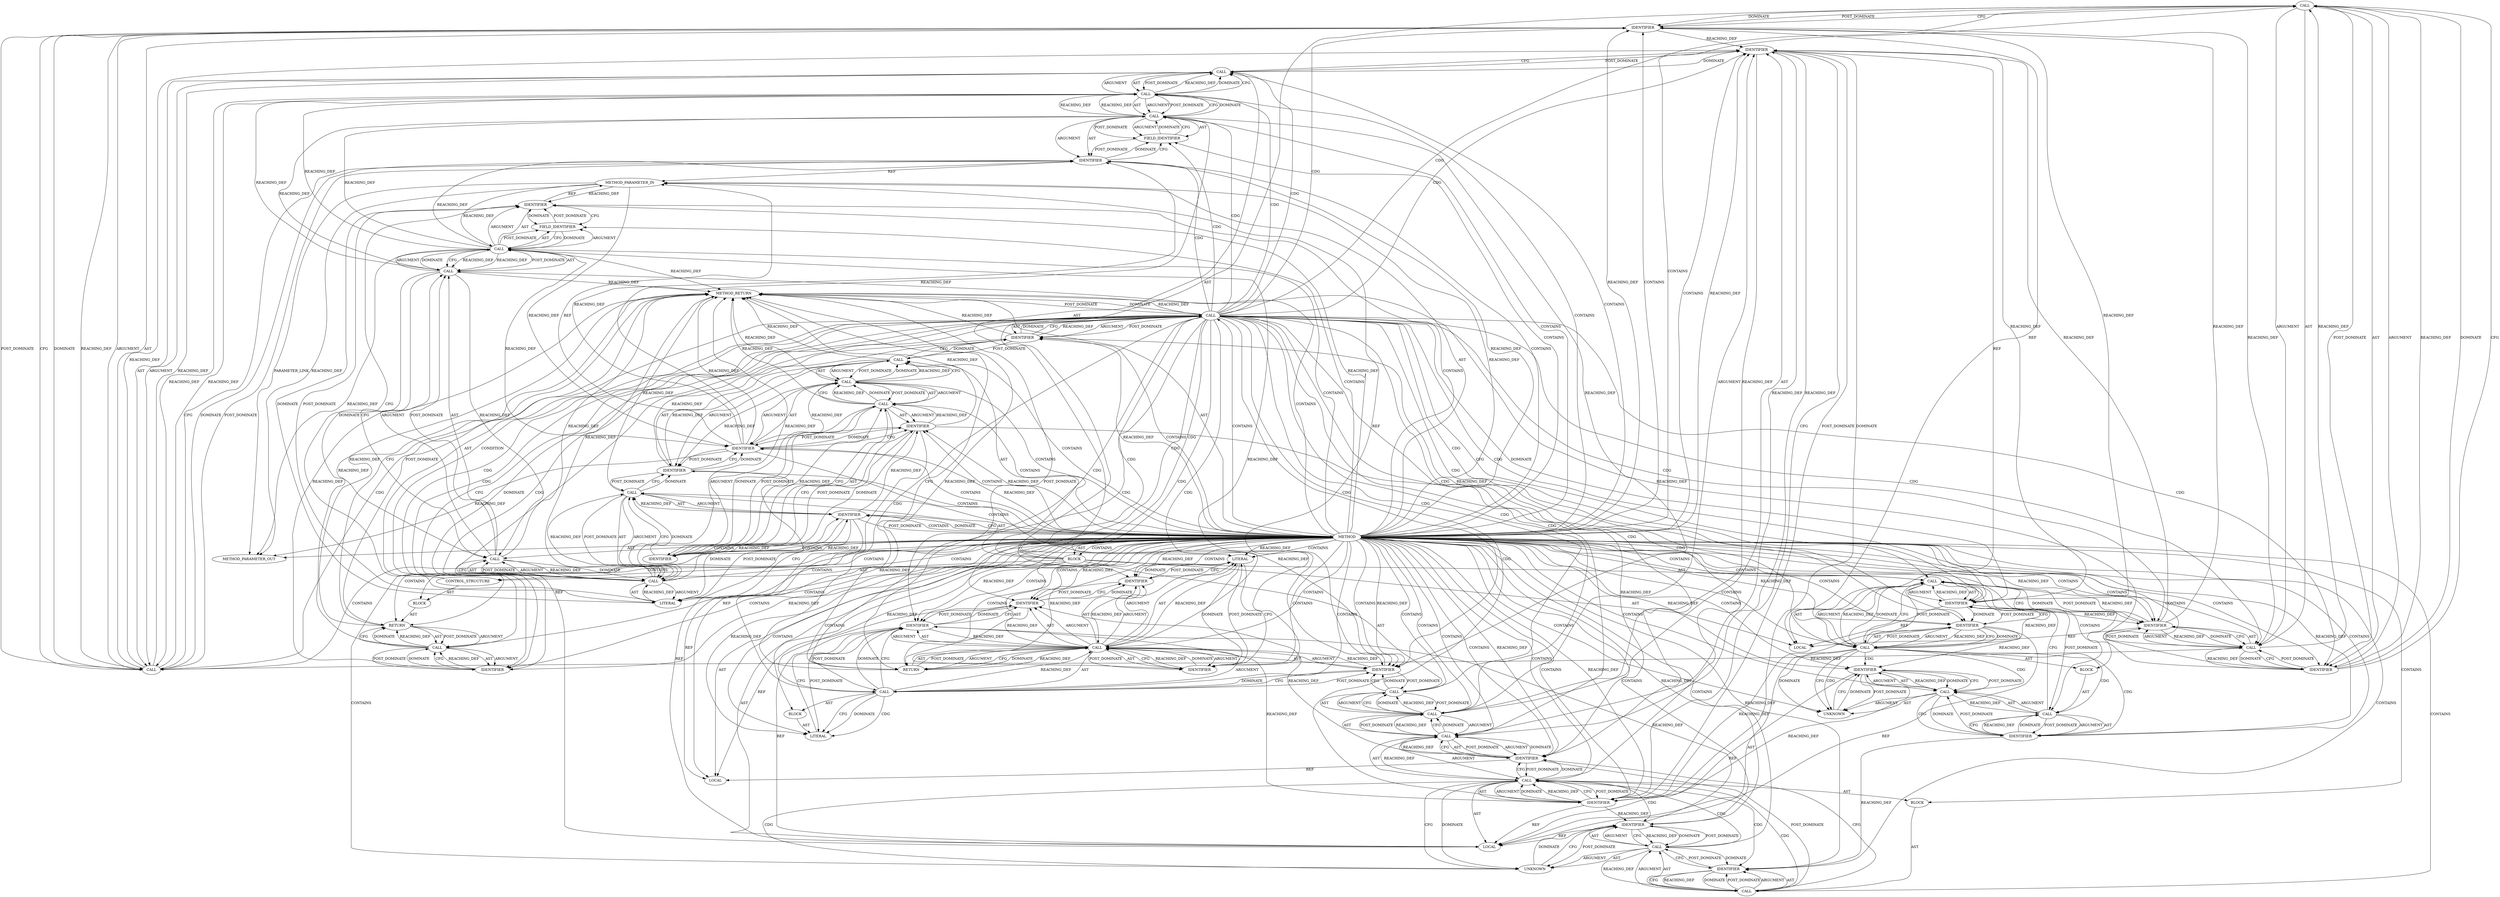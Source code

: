 digraph {
  4046 [label=CALL ORDER=8 ARGUMENT_INDEX=-1 CODE="ceph_encode_8(&p, CEPH_ENTITY_TYPE_CLIENT)" COLUMN_NUMBER=2 METHOD_FULL_NAME="ceph_encode_8" LINE_NUMBER=1267 TYPE_FULL_NAME="<empty>" DISPATCH_TYPE="STATIC_DISPATCH" SIGNATURE="" NAME="ceph_encode_8"]
  4030 [label=CALL ORDER=1 ARGUMENT_INDEX=-1 CODE="!buf" COLUMN_NUMBER=6 METHOD_FULL_NAME="<operator>.logicalNot" LINE_NUMBER=1263 TYPE_FULL_NAME="<empty>" DISPATCH_TYPE="STATIC_DISPATCH" SIGNATURE="" NAME="<operator>.logicalNot"]
  4057 [label=CALL ORDER=10 ARGUMENT_INDEX=-1 CODE="WARN_ON(p != CTRL_BODY(buf) + ctrl_len)" COLUMN_NUMBER=2 METHOD_FULL_NAME="WARN_ON" LINE_NUMBER=1269 TYPE_FULL_NAME="<empty>" DISPATCH_TYPE="STATIC_DISPATCH" SIGNATURE="" NAME="WARN_ON"]
  4053 [label=CALL ORDER=2 ARGUMENT_INDEX=2 CODE="&con->peer_addr" COLUMN_NUMBER=30 METHOD_FULL_NAME="<operator>.addressOf" LINE_NUMBER=1268 TYPE_FULL_NAME="<empty>" DISPATCH_TYPE="STATIC_DISPATCH" SIGNATURE="" NAME="<operator>.addressOf"]
  4036 [label=CALL ORDER=7 ARGUMENT_INDEX=-1 CODE="p = CTRL_BODY(buf)" COLUMN_NUMBER=2 METHOD_FULL_NAME="<operator>.assignment" LINE_NUMBER=1266 TYPE_FULL_NAME="<empty>" DISPATCH_TYPE="STATIC_DISPATCH" SIGNATURE="" NAME="<operator>.assignment"]
  4055 [label=IDENTIFIER ORDER=1 ARGUMENT_INDEX=1 CODE="con" COLUMN_NUMBER=31 LINE_NUMBER=1268 TYPE_FULL_NAME="ceph_connection*" NAME="con"]
  4026 [label=CALL ORDER=2 ARGUMENT_INDEX=2 CODE="head_onwire_len(ctrl_len, false)" COLUMN_NUMBER=28 METHOD_FULL_NAME="head_onwire_len" LINE_NUMBER=1262 TYPE_FULL_NAME="<empty>" DISPATCH_TYPE="STATIC_DISPATCH" SIGNATURE="" NAME="head_onwire_len"]
  4050 [label=CALL ORDER=9 ARGUMENT_INDEX=-1 CODE="ceph_encode_entity_addr(&p, &con->peer_addr)" COLUMN_NUMBER=2 METHOD_FULL_NAME="ceph_encode_entity_addr" LINE_NUMBER=1268 TYPE_FULL_NAME="<empty>" DISPATCH_TYPE="STATIC_DISPATCH" SIGNATURE="" NAME="ceph_encode_entity_addr"]
  4022 [label=CALL ORDER=5 ARGUMENT_INDEX=-1 CODE="buf = alloc_conn_buf(con, head_onwire_len(ctrl_len, false))" COLUMN_NUMBER=2 METHOD_FULL_NAME="<operator>.assignment" LINE_NUMBER=1262 TYPE_FULL_NAME="<empty>" DISPATCH_TYPE="STATIC_DISPATCH" SIGNATURE="" NAME="<operator>.assignment"]
  4017 [label=CALL ORDER=2 ARGUMENT_INDEX=2 CODE="ceph_entity_addr_encoding_len(&con->peer_addr)" COLUMN_NUMBER=17 METHOD_FULL_NAME="ceph_entity_addr_encoding_len" LINE_NUMBER=1261 TYPE_FULL_NAME="<empty>" DISPATCH_TYPE="STATIC_DISPATCH" SIGNATURE="" NAME="ceph_entity_addr_encoding_len"]
  4044 [label=IDENTIFIER ORDER=2 ARGUMENT_INDEX=2 CODE="buf" COLUMN_NUMBER=6 LINE_NUMBER=1266 TYPE_FULL_NAME="void*" NAME="buf"]
  4037 [label=IDENTIFIER ORDER=1 ARGUMENT_INDEX=1 CODE="p" COLUMN_NUMBER=2 LINE_NUMBER=1266 TYPE_FULL_NAME="void*" NAME="p"]
  4074 [label=BLOCK ORDER=1 ARGUMENT_INDEX=1 CODE="<empty>" TYPE_FULL_NAME="void"]
  4014 [label=IDENTIFIER ORDER=1 ARGUMENT_INDEX=1 CODE="ctrl_len" COLUMN_NUMBER=2 LINE_NUMBER=1261 TYPE_FULL_NAME="int" NAME="ctrl_len"]
  4042 [label=CALL ORDER=1 ARGUMENT_INDEX=1 CODE="(void *)(buf)" COLUMN_NUMBER=6 METHOD_FULL_NAME="<operator>.cast" LINE_NUMBER=1266 TYPE_FULL_NAME="<empty>" DISPATCH_TYPE="STATIC_DISPATCH" SIGNATURE="" NAME="<operator>.cast"]
  4021 [label=FIELD_IDENTIFIER ORDER=2 ARGUMENT_INDEX=2 CODE="peer_addr" COLUMN_NUMBER=48 LINE_NUMBER=1261 CANONICAL_NAME="peer_addr"]
  4059 [label=IDENTIFIER ORDER=1 ARGUMENT_INDEX=1 CODE="p" COLUMN_NUMBER=10 LINE_NUMBER=1269 TYPE_FULL_NAME="void*" NAME="p"]
  4033 [label=RETURN ORDER=1 ARGUMENT_INDEX=1 CODE="return -ENOMEM;" COLUMN_NUMBER=3 LINE_NUMBER=1264]
  4061 [label=CALL ORDER=1 ARGUMENT_INDEX=1 CODE="CTRL_BODY(buf)" COLUMN_NUMBER=15 METHOD_FULL_NAME="file_code_old-a282a2f-decode_preamble-523.c:71:71:CTRL_BODY:1" LINE_NUMBER=1269 TYPE_FULL_NAME="ANY" DISPATCH_TYPE="INLINED" SIGNATURE="" NAME="CTRL_BODY"]
  4024 [label=CALL ORDER=2 ARGUMENT_INDEX=2 CODE="alloc_conn_buf(con, head_onwire_len(ctrl_len, false))" COLUMN_NUMBER=8 METHOD_FULL_NAME="alloc_conn_buf" LINE_NUMBER=1262 TYPE_FULL_NAME="<empty>" DISPATCH_TYPE="STATIC_DISPATCH" SIGNATURE="" NAME="alloc_conn_buf"]
  4048 [label=IDENTIFIER ORDER=1 ARGUMENT_INDEX=1 CODE="p" COLUMN_NUMBER=17 LINE_NUMBER=1267 TYPE_FULL_NAME="void*" NAME="p"]
  4020 [label=IDENTIFIER ORDER=1 ARGUMENT_INDEX=1 CODE="con" COLUMN_NUMBER=48 LINE_NUMBER=1261 TYPE_FULL_NAME="ceph_connection*" NAME="con"]
  4058 [label=CALL ORDER=1 ARGUMENT_INDEX=1 CODE="p != CTRL_BODY(buf) + ctrl_len" COLUMN_NUMBER=10 METHOD_FULL_NAME="<operator>.notEquals" LINE_NUMBER=1269 TYPE_FULL_NAME="<empty>" DISPATCH_TYPE="STATIC_DISPATCH" SIGNATURE="" NAME="<operator>.notEquals"]
  4069 [label=IDENTIFIER ORDER=2 ARGUMENT_INDEX=2 CODE="ctrl_len" COLUMN_NUMBER=32 LINE_NUMBER=1269 TYPE_FULL_NAME="int" NAME="ctrl_len"]
  4034 [label=CALL ORDER=1 ARGUMENT_INDEX=-1 CODE="-ENOMEM" COLUMN_NUMBER=10 METHOD_FULL_NAME="<operator>.minus" LINE_NUMBER=1264 TYPE_FULL_NAME="<empty>" DISPATCH_TYPE="STATIC_DISPATCH" SIGNATURE="" NAME="<operator>.minus"]
  4035 [label=IDENTIFIER ORDER=1 ARGUMENT_INDEX=1 CODE="ENOMEM" COLUMN_NUMBER=11 LINE_NUMBER=1264 TYPE_FULL_NAME="ANY" NAME="ENOMEM"]
  4081 [label=METHOD_RETURN ORDER=3 CODE="RET" COLUMN_NUMBER=1 LINE_NUMBER=1256 TYPE_FULL_NAME="int" EVALUATION_STRATEGY="BY_VALUE"]
  4078 [label=IDENTIFIER ORDER=5 ARGUMENT_INDEX=5 CODE="NULL" COLUMN_NUMBER=6 LINE_NUMBER=1272 TYPE_FULL_NAME="ANY" NAME="NULL"]
  4052 [label=IDENTIFIER ORDER=1 ARGUMENT_INDEX=1 CODE="p" COLUMN_NUMBER=27 LINE_NUMBER=1268 TYPE_FULL_NAME="void*" NAME="p"]
  4013 [label=CALL ORDER=4 ARGUMENT_INDEX=-1 CODE="ctrl_len = 1 + ceph_entity_addr_encoding_len(&con->peer_addr)" COLUMN_NUMBER=2 METHOD_FULL_NAME="<operator>.assignment" LINE_NUMBER=1261 TYPE_FULL_NAME="<empty>" DISPATCH_TYPE="STATIC_DISPATCH" SIGNATURE="" NAME="<operator>.assignment"]
  4041 [label=CALL ORDER=1 ARGUMENT_INDEX=1 CODE="(void *)(buf) + CEPH_PREAMBLE_LEN" COLUMN_NUMBER=6 METHOD_FULL_NAME="<operator>.addition" LINE_NUMBER=1266 TYPE_FULL_NAME="<empty>" DISPATCH_TYPE="STATIC_DISPATCH" SIGNATURE="" NAME="<operator>.addition"]
  4016 [label=LITERAL ORDER=1 ARGUMENT_INDEX=1 CODE="1" COLUMN_NUMBER=13 LINE_NUMBER=1261 TYPE_FULL_NAME="int"]
  4045 [label=IDENTIFIER ORDER=2 ARGUMENT_INDEX=2 CODE="CEPH_PREAMBLE_LEN" COLUMN_NUMBER=6 LINE_NUMBER=1266 TYPE_FULL_NAME="ANY" NAME="CEPH_PREAMBLE_LEN"]
  4062 [label=IDENTIFIER ORDER=1 ARGUMENT_INDEX=1 CODE="buf" COLUMN_NUMBER=15 LINE_NUMBER=1269 TYPE_FULL_NAME="void*" NAME="buf"]
  4012 [label=LOCAL ORDER=3 CODE="int ctrl_len" COLUMN_NUMBER=6 LINE_NUMBER=1259 TYPE_FULL_NAME="int" NAME="ctrl_len"]
  4039 [label=IDENTIFIER ORDER=1 ARGUMENT_INDEX=1 CODE="buf" COLUMN_NUMBER=6 LINE_NUMBER=1266 TYPE_FULL_NAME="void*" NAME="buf"]
  4028 [label=IDENTIFIER ORDER=2 ARGUMENT_INDEX=2 CODE="false" COLUMN_NUMBER=54 LINE_NUMBER=1262 TYPE_FULL_NAME="ANY" NAME="false"]
  4051 [label=CALL ORDER=1 ARGUMENT_INDEX=1 CODE="&p" COLUMN_NUMBER=26 METHOD_FULL_NAME="<operator>.addressOf" LINE_NUMBER=1268 TYPE_FULL_NAME="<empty>" DISPATCH_TYPE="STATIC_DISPATCH" SIGNATURE="" NAME="<operator>.addressOf"]
  4065 [label=CALL ORDER=1 ARGUMENT_INDEX=1 CODE="(void *)(buf)" COLUMN_NUMBER=15 METHOD_FULL_NAME="<operator>.cast" LINE_NUMBER=1269 TYPE_FULL_NAME="<empty>" DISPATCH_TYPE="STATIC_DISPATCH" SIGNATURE="" NAME="<operator>.cast"]
  4077 [label=IDENTIFIER ORDER=4 ARGUMENT_INDEX=4 CODE="ctrl_len" COLUMN_NUMBER=54 LINE_NUMBER=1271 TYPE_FULL_NAME="int" NAME="ctrl_len"]
  4043 [label=UNKNOWN ORDER=1 PARSER_TYPE_NAME="CASTTypeId" ARGUMENT_INDEX=1 CODE="void *" COLUMN_NUMBER=6 LINE_NUMBER=1266 TYPE_FULL_NAME="<empty>" CONTAINED_REF="<empty>"]
  4011 [label=LOCAL ORDER=2 CODE="void* p" COLUMN_NUMBER=13 LINE_NUMBER=1258 TYPE_FULL_NAME="void*" NAME="p"]
  4031 [label=IDENTIFIER ORDER=1 ARGUMENT_INDEX=1 CODE="buf" COLUMN_NUMBER=7 LINE_NUMBER=1263 TYPE_FULL_NAME="void*" NAME="buf"]
  4070 [label=RETURN ORDER=11 ARGUMENT_INDEX=-1 CODE="return __prepare_control(con, FRAME_TAG_HELLO, buf, ctrl_len,
				 NULL, 0, true);" COLUMN_NUMBER=2 LINE_NUMBER=1271]
  4067 [label=IDENTIFIER ORDER=2 ARGUMENT_INDEX=2 CODE="buf" COLUMN_NUMBER=15 LINE_NUMBER=1269 TYPE_FULL_NAME="void*" NAME="buf"]
  4071 [label=CALL ORDER=1 ARGUMENT_INDEX=-1 CODE="__prepare_control(con, FRAME_TAG_HELLO, buf, ctrl_len,
				 NULL, 0, true)" COLUMN_NUMBER=9 METHOD_FULL_NAME="__prepare_control" LINE_NUMBER=1271 TYPE_FULL_NAME="<empty>" DISPATCH_TYPE="STATIC_DISPATCH" SIGNATURE="" NAME="__prepare_control"]
  13131 [label=METHOD_PARAMETER_OUT ORDER=1 CODE="struct ceph_connection *con" IS_VARIADIC=false COLUMN_NUMBER=26 LINE_NUMBER=1256 TYPE_FULL_NAME="ceph_connection*" EVALUATION_STRATEGY="BY_VALUE" INDEX=1 NAME="con"]
  4027 [label=IDENTIFIER ORDER=1 ARGUMENT_INDEX=1 CODE="ctrl_len" COLUMN_NUMBER=44 LINE_NUMBER=1262 TYPE_FULL_NAME="int" NAME="ctrl_len"]
  4015 [label=CALL ORDER=2 ARGUMENT_INDEX=2 CODE="1 + ceph_entity_addr_encoding_len(&con->peer_addr)" COLUMN_NUMBER=13 METHOD_FULL_NAME="<operator>.addition" LINE_NUMBER=1261 TYPE_FULL_NAME="<empty>" DISPATCH_TYPE="STATIC_DISPATCH" SIGNATURE="" NAME="<operator>.addition"]
  4063 [label=BLOCK ORDER=3 ARGUMENT_INDEX=1 CODE="<empty>" TYPE_FULL_NAME="void"]
  4054 [label=CALL ORDER=1 ARGUMENT_INDEX=1 CODE="con->peer_addr" COLUMN_NUMBER=31 METHOD_FULL_NAME="<operator>.indirectFieldAccess" LINE_NUMBER=1268 TYPE_FULL_NAME="<empty>" DISPATCH_TYPE="STATIC_DISPATCH" SIGNATURE="" NAME="<operator>.indirectFieldAccess"]
  4009 [label=BLOCK ORDER=2 ARGUMENT_INDEX=-1 CODE="{
	void *buf, *p;
	int ctrl_len;

	ctrl_len = 1 + ceph_entity_addr_encoding_len(&con->peer_addr);
	buf = alloc_conn_buf(con, head_onwire_len(ctrl_len, false));
	if (!buf)
		return -ENOMEM;

	p = CTRL_BODY(buf);
	ceph_encode_8(&p, CEPH_ENTITY_TYPE_CLIENT);
	ceph_encode_entity_addr(&p, &con->peer_addr);
	WARN_ON(p != CTRL_BODY(buf) + ctrl_len);

	return __prepare_control(con, FRAME_TAG_HELLO, buf, ctrl_len,
				 NULL, 0, true);
}" COLUMN_NUMBER=1 LINE_NUMBER=1257 TYPE_FULL_NAME="void"]
  4008 [label=METHOD_PARAMETER_IN ORDER=1 CODE="struct ceph_connection *con" IS_VARIADIC=false COLUMN_NUMBER=26 LINE_NUMBER=1256 TYPE_FULL_NAME="ceph_connection*" EVALUATION_STRATEGY="BY_VALUE" INDEX=1 NAME="con"]
  4073 [label=CALL ORDER=2 ARGUMENT_INDEX=2 CODE="FRAME_TAG_HELLO" COLUMN_NUMBER=32 METHOD_FULL_NAME="file_code_old-a282a2f-decode_preamble-523.c:30:30:FRAME_TAG_HELLO:0" LINE_NUMBER=1271 TYPE_FULL_NAME="int" DISPATCH_TYPE="INLINED" SIGNATURE="" NAME="FRAME_TAG_HELLO"]
  4049 [label=IDENTIFIER ORDER=2 ARGUMENT_INDEX=2 CODE="CEPH_ENTITY_TYPE_CLIENT" COLUMN_NUMBER=20 LINE_NUMBER=1267 TYPE_FULL_NAME="ANY" NAME="CEPH_ENTITY_TYPE_CLIENT"]
  4025 [label=IDENTIFIER ORDER=1 ARGUMENT_INDEX=1 CODE="con" COLUMN_NUMBER=23 LINE_NUMBER=1262 TYPE_FULL_NAME="ceph_connection*" NAME="con"]
  4032 [label=BLOCK ORDER=2 ARGUMENT_INDEX=-1 CODE="<empty>" COLUMN_NUMBER=3 LINE_NUMBER=1264 TYPE_FULL_NAME="void"]
  4075 [label=LITERAL ORDER=1 ARGUMENT_INDEX=1 CODE="1" COLUMN_NUMBER=32 LINE_NUMBER=1271 TYPE_FULL_NAME="int"]
  4060 [label=CALL ORDER=2 ARGUMENT_INDEX=2 CODE="CTRL_BODY(buf) + ctrl_len" COLUMN_NUMBER=15 METHOD_FULL_NAME="<operator>.addition" LINE_NUMBER=1269 TYPE_FULL_NAME="<empty>" DISPATCH_TYPE="STATIC_DISPATCH" SIGNATURE="" NAME="<operator>.addition"]
  4072 [label=IDENTIFIER ORDER=1 ARGUMENT_INDEX=1 CODE="con" COLUMN_NUMBER=27 LINE_NUMBER=1271 TYPE_FULL_NAME="ceph_connection*" NAME="con"]
  4064 [label=CALL ORDER=1 ARGUMENT_INDEX=1 CODE="(void *)(buf) + CEPH_PREAMBLE_LEN" COLUMN_NUMBER=15 METHOD_FULL_NAME="<operator>.addition" LINE_NUMBER=1269 TYPE_FULL_NAME="<empty>" DISPATCH_TYPE="STATIC_DISPATCH" SIGNATURE="" NAME="<operator>.addition"]
  4038 [label=CALL ORDER=2 ARGUMENT_INDEX=2 CODE="CTRL_BODY(buf)" COLUMN_NUMBER=6 METHOD_FULL_NAME="file_code_old-a282a2f-decode_preamble-523.c:71:71:CTRL_BODY:1" LINE_NUMBER=1266 TYPE_FULL_NAME="ANY" DISPATCH_TYPE="INLINED" SIGNATURE="" NAME="CTRL_BODY"]
  4040 [label=BLOCK ORDER=3 ARGUMENT_INDEX=1 CODE="<empty>" TYPE_FULL_NAME="void"]
  4076 [label=IDENTIFIER ORDER=3 ARGUMENT_INDEX=3 CODE="buf" COLUMN_NUMBER=49 LINE_NUMBER=1271 TYPE_FULL_NAME="void*" NAME="buf"]
  4066 [label=UNKNOWN ORDER=1 PARSER_TYPE_NAME="CASTTypeId" ARGUMENT_INDEX=1 CODE="void *" COLUMN_NUMBER=15 LINE_NUMBER=1269 TYPE_FULL_NAME="<empty>" CONTAINED_REF="<empty>"]
  4047 [label=CALL ORDER=1 ARGUMENT_INDEX=1 CODE="&p" COLUMN_NUMBER=16 METHOD_FULL_NAME="<operator>.addressOf" LINE_NUMBER=1267 TYPE_FULL_NAME="<empty>" DISPATCH_TYPE="STATIC_DISPATCH" SIGNATURE="" NAME="<operator>.addressOf"]
  4080 [label=IDENTIFIER ORDER=7 ARGUMENT_INDEX=7 CODE="true" COLUMN_NUMBER=15 LINE_NUMBER=1272 TYPE_FULL_NAME="ANY" NAME="true"]
  4023 [label=IDENTIFIER ORDER=1 ARGUMENT_INDEX=1 CODE="buf" COLUMN_NUMBER=2 LINE_NUMBER=1262 TYPE_FULL_NAME="void*" NAME="buf"]
  4079 [label=LITERAL ORDER=6 ARGUMENT_INDEX=6 CODE="0" COLUMN_NUMBER=12 LINE_NUMBER=1272 TYPE_FULL_NAME="int"]
  4056 [label=FIELD_IDENTIFIER ORDER=2 ARGUMENT_INDEX=2 CODE="peer_addr" COLUMN_NUMBER=31 LINE_NUMBER=1268 CANONICAL_NAME="peer_addr"]
  4019 [label=CALL ORDER=1 ARGUMENT_INDEX=1 CODE="con->peer_addr" COLUMN_NUMBER=48 METHOD_FULL_NAME="<operator>.indirectFieldAccess" LINE_NUMBER=1261 TYPE_FULL_NAME="<empty>" DISPATCH_TYPE="STATIC_DISPATCH" SIGNATURE="" NAME="<operator>.indirectFieldAccess"]
  4018 [label=CALL ORDER=1 ARGUMENT_INDEX=1 CODE="&con->peer_addr" COLUMN_NUMBER=47 METHOD_FULL_NAME="<operator>.addressOf" LINE_NUMBER=1261 TYPE_FULL_NAME="<empty>" DISPATCH_TYPE="STATIC_DISPATCH" SIGNATURE="" NAME="<operator>.addressOf"]
  4068 [label=IDENTIFIER ORDER=2 ARGUMENT_INDEX=2 CODE="CEPH_PREAMBLE_LEN" COLUMN_NUMBER=15 LINE_NUMBER=1269 TYPE_FULL_NAME="ANY" NAME="CEPH_PREAMBLE_LEN"]
  4010 [label=LOCAL ORDER=2 CODE="void* buf" COLUMN_NUMBER=7 LINE_NUMBER=1258 TYPE_FULL_NAME="void*" NAME="buf"]
  4029 [label=CONTROL_STRUCTURE CONTROL_STRUCTURE_TYPE="IF" ORDER=6 PARSER_TYPE_NAME="CASTIfStatement" ARGUMENT_INDEX=-1 CODE="if (!buf)" COLUMN_NUMBER=2 LINE_NUMBER=1263]
  4007 [label=METHOD COLUMN_NUMBER=1 LINE_NUMBER=1256 COLUMN_NUMBER_END=5 IS_EXTERNAL=false SIGNATURE="int prepare_hello (ceph_connection*)" NAME="prepare_hello" AST_PARENT_TYPE="TYPE_DECL" AST_PARENT_FULL_NAME="file_code_old-a282a2f-decode_preamble-523.c:<global>" ORDER=63 CODE="static int prepare_hello(struct ceph_connection *con)
{
	void *buf, *p;
	int ctrl_len;

	ctrl_len = 1 + ceph_entity_addr_encoding_len(&con->peer_addr);
	buf = alloc_conn_buf(con, head_onwire_len(ctrl_len, false));
	if (!buf)
		return -ENOMEM;

	p = CTRL_BODY(buf);
	ceph_encode_8(&p, CEPH_ENTITY_TYPE_CLIENT);
	ceph_encode_entity_addr(&p, &con->peer_addr);
	WARN_ON(p != CTRL_BODY(buf) + ctrl_len);

	return __prepare_control(con, FRAME_TAG_HELLO, buf, ctrl_len,
				 NULL, 0, true);
}" FULL_NAME="prepare_hello" LINE_NUMBER_END=1266 FILENAME="file_code_old-a282a2f-decode_preamble-523.c"]
  4038 -> 4043 [label=CDG ]
  4036 -> 4037 [label=AST ]
  4039 -> 4038 [label=REACHING_DEF VARIABLE="buf"]
  4071 -> 4076 [label=ARGUMENT ]
  4072 -> 4057 [label=POST_DOMINATE ]
  4007 -> 4031 [label=REACHING_DEF VARIABLE=""]
  4036 -> 4041 [label=POST_DOMINATE ]
  4050 -> 4059 [label=DOMINATE ]
  4009 -> 4036 [label=AST ]
  4045 -> 4041 [label=CFG ]
  4030 -> 4037 [label=CFG ]
  4065 -> 4068 [label=DOMINATE ]
  4049 -> 4046 [label=REACHING_DEF VARIABLE="CEPH_ENTITY_TYPE_CLIENT"]
  4038 -> 4039 [label=AST ]
  4050 -> 4053 [label=ARGUMENT ]
  4025 -> 4027 [label=DOMINATE ]
  4009 -> 4029 [label=AST ]
  4022 -> 4031 [label=CFG ]
  4030 -> 4057 [label=CDG ]
  4030 -> 4035 [label=CFG ]
  4058 -> 4060 [label=ARGUMENT ]
  4061 -> 4066 [label=CDG ]
  4007 -> 4044 [label=REACHING_DEF VARIABLE=""]
  4007 -> 4024 [label=CONTAINS ]
  4018 -> 4017 [label=CFG ]
  4030 -> 4073 [label=CDG ]
  4041 -> 4042 [label=AST ]
  4007 -> 4072 [label=REACHING_DEF VARIABLE=""]
  4030 -> 4033 [label=CDG ]
  4007 -> 4078 [label=CONTAINS ]
  4018 -> 4019 [label=POST_DOMINATE ]
  4051 -> 4052 [label=ARGUMENT ]
  4030 -> 4035 [label=DOMINATE ]
  4065 -> 4067 [label=POST_DOMINATE ]
  4007 -> 4048 [label=REACHING_DEF VARIABLE=""]
  4071 -> 4077 [label=AST ]
  4033 -> 4034 [label=AST ]
  4007 -> 4052 [label=REACHING_DEF VARIABLE=""]
  4061 -> 4062 [label=POST_DOMINATE ]
  4044 -> 4042 [label=REACHING_DEF VARIABLE="buf"]
  4059 -> 4011 [label=REF ]
  4047 -> 4049 [label=DOMINATE ]
  4017 -> 4015 [label=REACHING_DEF VARIABLE="ceph_entity_addr_encoding_len(&con->peer_addr)"]
  4007 -> 4051 [label=CONTAINS ]
  4071 -> 4079 [label=ARGUMENT ]
  4019 -> 4054 [label=REACHING_DEF VARIABLE="con->peer_addr"]
  4007 -> 4075 [label=REACHING_DEF VARIABLE=""]
  4007 -> 4056 [label=CONTAINS ]
  4049 -> 4046 [label=DOMINATE ]
  4045 -> 4041 [label=REACHING_DEF VARIABLE="CEPH_PREAMBLE_LEN"]
  4062 -> 4061 [label=DOMINATE ]
  4007 -> 4045 [label=REACHING_DEF VARIABLE=""]
  4007 -> 4044 [label=CONTAINS ]
  4080 -> 4071 [label=CFG ]
  4009 -> 4070 [label=AST ]
  4076 -> 4073 [label=POST_DOMINATE ]
  4073 -> 4075 [label=CDG ]
  4065 -> 4066 [label=AST ]
  4056 -> 4054 [label=DOMINATE ]
  4060 -> 4058 [label=REACHING_DEF VARIABLE="CTRL_BODY(buf) + ctrl_len"]
  4051 -> 4050 [label=REACHING_DEF VARIABLE="&p"]
  4064 -> 4065 [label=ARGUMENT ]
  4022 -> 4023 [label=ARGUMENT ]
  4025 -> 4055 [label=REACHING_DEF VARIABLE="con"]
  4062 -> 4067 [label=REACHING_DEF VARIABLE="buf"]
  4065 -> 4068 [label=CFG ]
  4049 -> 4047 [label=POST_DOMINATE ]
  4061 -> 4062 [label=AST ]
  4007 -> 4049 [label=CONTAINS ]
  4007 -> 4065 [label=CONTAINS ]
  4019 -> 4018 [label=DOMINATE ]
  4018 -> 4081 [label=REACHING_DEF VARIABLE="&con->peer_addr"]
  4007 -> 4029 [label=CONTAINS ]
  4080 -> 4071 [label=REACHING_DEF VARIABLE="true"]
  4034 -> 4081 [label=REACHING_DEF VARIABLE="-ENOMEM"]
  4040 -> 4041 [label=AST ]
  4039 -> 4062 [label=REACHING_DEF VARIABLE="buf"]
  4072 -> 4071 [label=REACHING_DEF VARIABLE="con"]
  4028 -> 4081 [label=REACHING_DEF VARIABLE="false"]
  4035 -> 4034 [label=DOMINATE ]
  4014 -> 4013 [label=REACHING_DEF VARIABLE="ctrl_len"]
  4045 -> 4068 [label=REACHING_DEF VARIABLE="CEPH_PREAMBLE_LEN"]
  4034 -> 4035 [label=AST ]
  4061 -> 4063 [label=AST ]
  4013 -> 4015 [label=ARGUMENT ]
  4007 -> 4037 [label=CONTAINS ]
  4035 -> 4034 [label=CFG ]
  4007 -> 4021 [label=CONTAINS ]
  4029 -> 4030 [label=AST ]
  4071 -> 4079 [label=AST ]
  4030 -> 4060 [label=CDG ]
  4041 -> 4042 [label=ARGUMENT ]
  4046 -> 4049 [label=POST_DOMINATE ]
  4007 -> 4026 [label=CONTAINS ]
  4007 -> 4072 [label=CONTAINS ]
  4030 -> 4069 [label=CDG ]
  4061 -> 4068 [label=CDG ]
  4050 -> 4051 [label=AST ]
  4027 -> 4069 [label=REACHING_DEF VARIABLE="ctrl_len"]
  4015 -> 4013 [label=CFG ]
  4009 -> 4013 [label=AST ]
  4078 -> 4079 [label=CFG ]
  4030 -> 4046 [label=CDG ]
  4026 -> 4028 [label=POST_DOMINATE ]
  4007 -> 4018 [label=CONTAINS ]
  4026 -> 4024 [label=CFG ]
  4046 -> 4049 [label=AST ]
  4027 -> 4081 [label=REACHING_DEF VARIABLE="ctrl_len"]
  4071 -> 4078 [label=ARGUMENT ]
  4013 -> 4015 [label=POST_DOMINATE ]
  4007 -> 4032 [label=CONTAINS ]
  4007 -> 4067 [label=CONTAINS ]
  4014 -> 4016 [label=CFG ]
  4020 -> 4016 [label=POST_DOMINATE ]
  4007 -> 4068 [label=CONTAINS ]
  4030 -> 4034 [label=CDG ]
  4007 -> 4066 [label=CONTAINS ]
  4061 -> 4010 [label=AST ]
  4048 -> 4059 [label=REACHING_DEF VARIABLE="p"]
  4007 -> 4071 [label=CONTAINS ]
  4038 -> 4036 [label=REACHING_DEF VARIABLE="CTRL_BODY(buf)"]
  4047 -> 4051 [label=REACHING_DEF VARIABLE="&p"]
  4007 -> 4078 [label=REACHING_DEF VARIABLE=""]
  4073 -> 4072 [label=POST_DOMINATE ]
  4007 -> 4045 [label=CONTAINS ]
  4030 -> 4038 [label=CDG ]
  4078 -> 4077 [label=POST_DOMINATE ]
  4019 -> 4021 [label=ARGUMENT ]
  4023 -> 4022 [label=REACHING_DEF VARIABLE="buf"]
  4060 -> 4061 [label=ARGUMENT ]
  4035 -> 4034 [label=REACHING_DEF VARIABLE="ENOMEM"]
  4048 -> 4036 [label=POST_DOMINATE ]
  4037 -> 4039 [label=CFG ]
  4070 -> 4071 [label=AST ]
  4007 -> 4043 [label=CONTAINS ]
  4019 -> 13131 [label=REACHING_DEF VARIABLE="con->peer_addr"]
  4071 -> 4073 [label=AST ]
  4037 -> 4052 [label=REACHING_DEF VARIABLE="p"]
  4070 -> 4071 [label=POST_DOMINATE ]
  4048 -> 4047 [label=REACHING_DEF VARIABLE="p"]
  4080 -> 4071 [label=DOMINATE ]
  4071 -> 4076 [label=AST ]
  4027 -> 4012 [label=REF ]
  4065 -> 4067 [label=AST ]
  4064 -> 4068 [label=POST_DOMINATE ]
  4034 -> 4035 [label=ARGUMENT ]
  4018 -> 4019 [label=AST ]
  4054 -> 4056 [label=AST ]
  4077 -> 4076 [label=POST_DOMINATE ]
  4064 -> 4068 [label=ARGUMENT ]
  4009 -> 4057 [label=AST ]
  4076 -> 4071 [label=REACHING_DEF VARIABLE="buf"]
  4071 -> 4080 [label=ARGUMENT ]
  4038 -> 4039 [label=POST_DOMINATE ]
  4069 -> 4012 [label=REF ]
  4038 -> 4042 [label=CDG ]
  4007 -> 4053 [label=CONTAINS ]
  4059 -> 4062 [label=DOMINATE ]
  4007 -> 4069 [label=CONTAINS ]
  4072 -> 4008 [label=REF ]
  4030 -> 4080 [label=CDG ]
  4066 -> 4067 [label=DOMINATE ]
  4071 -> 4080 [label=POST_DOMINATE ]
  4015 -> 4017 [label=AST ]
  4077 -> 4012 [label=REF ]
  4076 -> 4077 [label=DOMINATE ]
  4030 -> 4054 [label=CDG ]
  4030 -> 4031 [label=ARGUMENT ]
  4054 -> 4053 [label=CFG ]
  4026 -> 4024 [label=REACHING_DEF VARIABLE="head_onwire_len(ctrl_len, false)"]
  4046 -> 4047 [label=ARGUMENT ]
  4033 -> 4034 [label=POST_DOMINATE ]
  4026 -> 4027 [label=AST ]
  4068 -> 4064 [label=CFG ]
  4054 -> 4072 [label=REACHING_DEF VARIABLE="con->peer_addr"]
  4030 -> 4049 [label=CDG ]
  4030 -> 4037 [label=DOMINATE ]
  4014 -> 4016 [label=DOMINATE ]
  4044 -> 4010 [label=REF ]
  4051 -> 4053 [label=REACHING_DEF VARIABLE="&p"]
  4050 -> 4053 [label=AST ]
  4017 -> 4018 [label=ARGUMENT ]
  4063 -> 4064 [label=AST ]
  4058 -> 4057 [label=CFG ]
  4037 -> 4011 [label=REF ]
  4031 -> 4030 [label=DOMINATE ]
  4007 -> 4025 [label=CONTAINS ]
  4030 -> 4070 [label=CDG ]
  4033 -> 4081 [label=REACHING_DEF VARIABLE="<RET>"]
  4036 -> 4048 [label=CFG ]
  4047 -> 4048 [label=AST ]
  4069 -> 4064 [label=POST_DOMINATE ]
  4019 -> 4072 [label=REACHING_DEF VARIABLE="con->peer_addr"]
  4017 -> 4015 [label=DOMINATE ]
  4025 -> 4054 [label=REACHING_DEF VARIABLE="con"]
  4007 -> 4080 [label=REACHING_DEF VARIABLE=""]
  4030 -> 4056 [label=CDG ]
  4022 -> 4081 [label=REACHING_DEF VARIABLE="buf = alloc_conn_buf(con, head_onwire_len(ctrl_len, false))"]
  4081 -> 4030 [label=POST_DOMINATE ]
  4067 -> 4076 [label=REACHING_DEF VARIABLE="buf"]
  4038 -> 4040 [label=AST ]
  4026 -> 4081 [label=REACHING_DEF VARIABLE="head_onwire_len(ctrl_len, false)"]
  4008 -> 4020 [label=REACHING_DEF VARIABLE="con"]
  4007 -> 4039 [label=REACHING_DEF VARIABLE=""]
  4073 -> 4074 [label=AST ]
  4007 -> 4041 [label=CONTAINS ]
  4007 -> 4019 [label=CONTAINS ]
  4024 -> 4026 [label=POST_DOMINATE ]
  4022 -> 4024 [label=AST ]
  4071 -> 4070 [label=CFG ]
  4069 -> 4077 [label=REACHING_DEF VARIABLE="ctrl_len"]
  4007 -> 4079 [label=REACHING_DEF VARIABLE=""]
  4053 -> 4054 [label=AST ]
  4059 -> 4058 [label=REACHING_DEF VARIABLE="p"]
  4047 -> 4052 [label=REACHING_DEF VARIABLE="&p"]
  4030 -> 4072 [label=CDG ]
  4057 -> 4072 [label=CFG ]
  4007 -> 4031 [label=CONTAINS ]
  4030 -> 4077 [label=CDG ]
  4069 -> 4060 [label=DOMINATE ]
  4042 -> 4041 [label=REACHING_DEF VARIABLE="(void *)(buf)"]
  4007 -> 4023 [label=CONTAINS ]
  4007 -> 13131 [label=AST ]
  4007 -> 4027 [label=CONTAINS ]
  4061 -> 4065 [label=CDG ]
  4007 -> 4079 [label=CONTAINS ]
  4007 -> 4048 [label=CONTAINS ]
  4061 -> 4069 [label=DOMINATE ]
  4007 -> 4035 [label=CONTAINS ]
  4008 -> 4019 [label=REACHING_DEF VARIABLE="con"]
  4078 -> 4079 [label=DOMINATE ]
  4056 -> 4054 [label=CFG ]
  4030 -> 4047 [label=CDG ]
  4007 -> 4028 [label=CONTAINS ]
  4007 -> 4038 [label=CONTAINS ]
  4039 -> 4044 [label=REACHING_DEF VARIABLE="buf"]
  4060 -> 4069 [label=AST ]
  4070 -> 4081 [label=CFG ]
  4043 -> 4044 [label=CFG ]
  4034 -> 4035 [label=POST_DOMINATE ]
  4031 -> 4039 [label=REACHING_DEF VARIABLE="buf"]
  4075 -> 4076 [label=CFG ]
  4066 -> 4067 [label=CFG ]
  4058 -> 4060 [label=AST ]
  4071 -> 4080 [label=AST ]
  4061 -> 4060 [label=REACHING_DEF VARIABLE="CTRL_BODY(buf)"]
  4007 -> 4035 [label=REACHING_DEF VARIABLE=""]
  4013 -> 4023 [label=CFG ]
  4053 -> 4051 [label=REACHING_DEF VARIABLE="&con->peer_addr"]
  4007 -> 4036 [label=CONTAINS ]
  4030 -> 4079 [label=CDG ]
  4036 -> 4038 [label=POST_DOMINATE ]
  4007 -> 4022 [label=CONTAINS ]
  4039 -> 4038 [label=CFG ]
  4013 -> 4081 [label=REACHING_DEF VARIABLE="ctrl_len = 1 + ceph_entity_addr_encoding_len(&con->peer_addr)"]
  4024 -> 4022 [label=DOMINATE ]
  4038 -> 4037 [label=REACHING_DEF VARIABLE="CTRL_BODY(buf)"]
  4068 -> 4064 [label=REACHING_DEF VARIABLE="CEPH_PREAMBLE_LEN"]
  4007 -> 4058 [label=CONTAINS ]
  4029 -> 4030 [label=CONDITION ]
  4050 -> 4059 [label=CFG ]
  4059 -> 4062 [label=CFG ]
  4021 -> 4019 [label=CFG ]
  4017 -> 4081 [label=REACHING_DEF VARIABLE="ceph_entity_addr_encoding_len(&con->peer_addr)"]
  4015 -> 4013 [label=DOMINATE ]
  4049 -> 4046 [label=CFG ]
  4031 -> 4030 [label=CFG ]
  4007 -> 4046 [label=CONTAINS ]
  4065 -> 4067 [label=ARGUMENT ]
  4007 -> 4055 [label=REACHING_DEF VARIABLE=""]
  4019 -> 4021 [label=POST_DOMINATE ]
  4030 -> 4055 [label=CDG ]
  4048 -> 4011 [label=REF ]
  4007 -> 4074 [label=CONTAINS ]
  4036 -> 4038 [label=AST ]
  4058 -> 4060 [label=POST_DOMINATE ]
  4030 -> 4081 [label=DOMINATE ]
  4013 -> 4014 [label=AST ]
  4030 -> 4036 [label=CDG ]
  4013 -> 4023 [label=DOMINATE ]
  4054 -> 4055 [label=ARGUMENT ]
  4007 -> 4014 [label=CONTAINS ]
  4015 -> 4013 [label=REACHING_DEF VARIABLE="1 + ceph_entity_addr_encoding_len(&con->peer_addr)"]
  4030 -> 4039 [label=CDG ]
  4062 -> 4010 [label=REF ]
  4015 -> 4016 [label=AST ]
  4028 -> 4027 [label=POST_DOMINATE ]
  4007 -> 4057 [label=CONTAINS ]
  4026 -> 4028 [label=AST ]
  4052 -> 4051 [label=CFG ]
  4007 -> 4054 [label=CONTAINS ]
  4019 -> 4055 [label=REACHING_DEF VARIABLE="con->peer_addr"]
  4024 -> 4022 [label=REACHING_DEF VARIABLE="alloc_conn_buf(con, head_onwire_len(ctrl_len, false))"]
  4068 -> 4065 [label=POST_DOMINATE ]
  4041 -> 4036 [label=CFG ]
  4007 -> 4014 [label=DOMINATE ]
  4055 -> 4008 [label=REF ]
  4071 -> 4072 [label=AST ]
  4009 -> 4011 [label=AST ]
  4030 -> 4053 [label=CDG ]
  4081 -> 4070 [label=POST_DOMINATE ]
  4016 -> 4020 [label=CFG ]
  4025 -> 4027 [label=CFG ]
  4038 -> 4044 [label=CDG ]
  4034 -> 4033 [label=CFG ]
  4067 -> 4066 [label=POST_DOMINATE ]
  4038 -> 4039 [label=ARGUMENT ]
  4007 -> 4017 [label=CONTAINS ]
  4058 -> 4059 [label=AST ]
  4079 -> 4078 [label=POST_DOMINATE ]
  4038 -> 4036 [label=DOMINATE ]
  4042 -> 4044 [label=POST_DOMINATE ]
  4051 -> 4055 [label=CFG ]
  4034 -> 4033 [label=DOMINATE ]
  4064 -> 4068 [label=AST ]
  4048 -> 4047 [label=DOMINATE ]
  4052 -> 4051 [label=DOMINATE ]
  4024 -> 4023 [label=REACHING_DEF VARIABLE="alloc_conn_buf(con, head_onwire_len(ctrl_len, false))"]
  4069 -> 4061 [label=POST_DOMINATE ]
  4053 -> 4054 [label=ARGUMENT ]
  4007 -> 4055 [label=CONTAINS ]
  4007 -> 4068 [label=REACHING_DEF VARIABLE=""]
  4038 -> 4043 [label=DOMINATE ]
  4031 -> 4081 [label=REACHING_DEF VARIABLE="buf"]
  4057 -> 4058 [label=POST_DOMINATE ]
  4077 -> 4071 [label=REACHING_DEF VARIABLE="ctrl_len"]
  4061 -> 4064 [label=CDG ]
  4007 -> 4033 [label=CONTAINS ]
  4030 -> 4050 [label=CDG ]
  4030 -> 4071 [label=CDG ]
  4073 -> 4075 [label=CFG ]
  4061 -> 4066 [label=CFG ]
  4036 -> 4048 [label=DOMINATE ]
  4071 -> 4077 [label=ARGUMENT ]
  4014 -> 4027 [label=REACHING_DEF VARIABLE="ctrl_len"]
  4055 -> 4051 [label=POST_DOMINATE ]
  4007 -> 4020 [label=CONTAINS ]
  4026 -> 4027 [label=ARGUMENT ]
  4081 -> 4033 [label=POST_DOMINATE ]
  4007 -> 4059 [label=CONTAINS ]
  4008 -> 13131 [label=PARAMETER_LINK ]
  4074 -> 4075 [label=AST ]
  4049 -> 4047 [label=REACHING_DEF VARIABLE="CEPH_ENTITY_TYPE_CLIENT"]
  4054 -> 4056 [label=POST_DOMINATE ]
  4007 -> 4070 [label=CONTAINS ]
  4042 -> 4045 [label=CFG ]
  4007 -> 4015 [label=CONTAINS ]
  4055 -> 4056 [label=DOMINATE ]
  4067 -> 4065 [label=CFG ]
  4007 -> 4076 [label=REACHING_DEF VARIABLE=""]
  4058 -> 4057 [label=DOMINATE ]
  4042 -> 4043 [label=ARGUMENT ]
  4007 -> 4052 [label=CONTAINS ]
  4022 -> 4024 [label=ARGUMENT ]
  4007 -> 4050 [label=CONTAINS ]
  4043 -> 4044 [label=DOMINATE ]
  4007 -> 4062 [label=CONTAINS ]
  4024 -> 4025 [label=AST ]
  4007 -> 4008 [label=AST ]
  4030 -> 4058 [label=CDG ]
  4031 -> 4022 [label=POST_DOMINATE ]
  4062 -> 4061 [label=REACHING_DEF VARIABLE="buf"]
  4046 -> 4052 [label=CFG ]
  4007 -> 4039 [label=CONTAINS ]
  4053 -> 4050 [label=REACHING_DEF VARIABLE="&con->peer_addr"]
  4007 -> 4009 [label=CONTAINS ]
  4060 -> 4069 [label=ARGUMENT ]
  4019 -> 4020 [label=ARGUMENT ]
  4052 -> 4046 [label=POST_DOMINATE ]
  4039 -> 4037 [label=POST_DOMINATE ]
  4030 -> 4076 [label=CDG ]
  4007 -> 4067 [label=REACHING_DEF VARIABLE=""]
  4061 -> 4066 [label=DOMINATE ]
  4009 -> 4046 [label=AST ]
  4023 -> 4025 [label=CFG ]
  4013 -> 4015 [label=AST ]
  4018 -> 4017 [label=REACHING_DEF VARIABLE="&con->peer_addr"]
  4050 -> 4053 [label=POST_DOMINATE ]
  4016 -> 4014 [label=POST_DOMINATE ]
  4030 -> 4078 [label=CDG ]
  4060 -> 4061 [label=AST ]
  4025 -> 4081 [label=REACHING_DEF VARIABLE="con"]
  4007 -> 4042 [label=CONTAINS ]
  4024 -> 4025 [label=ARGUMENT ]
  4016 -> 4020 [label=DOMINATE ]
  4077 -> 4078 [label=CFG ]
  4048 -> 4047 [label=CFG ]
  4017 -> 4015 [label=CFG ]
  4007 -> 4027 [label=REACHING_DEF VARIABLE=""]
  4034 -> 4033 [label=REACHING_DEF VARIABLE="-ENOMEM"]
  4048 -> 4052 [label=REACHING_DEF VARIABLE="p"]
  4030 -> 4059 [label=CDG ]
  4042 -> 4043 [label=AST ]
  4041 -> 4045 [label=POST_DOMINATE ]
  4052 -> 4059 [label=REACHING_DEF VARIABLE="p"]
  4007 -> 4059 [label=REACHING_DEF VARIABLE=""]
  4022 -> 4023 [label=AST ]
  4019 -> 4020 [label=AST ]
  4073 -> 4076 [label=DOMINATE ]
  4045 -> 4042 [label=POST_DOMINATE ]
  4023 -> 4010 [label=REF ]
  4054 -> 4056 [label=ARGUMENT ]
  4054 -> 4053 [label=DOMINATE ]
  4071 -> 4070 [label=REACHING_DEF VARIABLE="__prepare_control(con, FRAME_TAG_HELLO, buf, ctrl_len,
				 NULL, 0, true)"]
  4024 -> 4022 [label=CFG ]
  4051 -> 4052 [label=AST ]
  4015 -> 4016 [label=ARGUMENT ]
  4069 -> 4060 [label=REACHING_DEF VARIABLE="ctrl_len"]
  4007 -> 4062 [label=REACHING_DEF VARIABLE=""]
  4020 -> 4021 [label=CFG ]
  4009 -> 4022 [label=AST ]
  4036 -> 4038 [label=ARGUMENT ]
  4025 -> 13131 [label=REACHING_DEF VARIABLE="con"]
  4019 -> 4018 [label=CFG ]
  4007 -> 4025 [label=REACHING_DEF VARIABLE=""]
  4007 -> 4028 [label=REACHING_DEF VARIABLE=""]
  4018 -> 4017 [label=DOMINATE ]
  4052 -> 4051 [label=REACHING_DEF VARIABLE="p"]
  4007 -> 4060 [label=CONTAINS ]
  4025 -> 4072 [label=REACHING_DEF VARIABLE="con"]
  4058 -> 4059 [label=ARGUMENT ]
  4065 -> 4064 [label=REACHING_DEF VARIABLE="(void *)(buf)"]
  4007 -> 4030 [label=CONTAINS ]
  4039 -> 4038 [label=DOMINATE ]
  4071 -> 4073 [label=ARGUMENT ]
  4007 -> 4016 [label=CONTAINS ]
  4007 -> 4081 [label=AST ]
  4021 -> 4019 [label=DOMINATE ]
  4042 -> 4044 [label=ARGUMENT ]
  4062 -> 4076 [label=REACHING_DEF VARIABLE="buf"]
  4023 -> 4031 [label=REACHING_DEF VARIABLE="buf"]
  4007 -> 4075 [label=CONTAINS ]
  4025 -> 4008 [label=REF ]
  4072 -> 4073 [label=CFG ]
  4057 -> 4072 [label=DOMINATE ]
  4019 -> 4025 [label=REACHING_DEF VARIABLE="con->peer_addr"]
  4051 -> 4052 [label=POST_DOMINATE ]
  4015 -> 4017 [label=POST_DOMINATE ]
  4008 -> 4025 [label=REACHING_DEF VARIABLE="con"]
  4044 -> 4062 [label=REACHING_DEF VARIABLE="buf"]
  4019 -> 4021 [label=AST ]
  4033 -> 4034 [label=ARGUMENT ]
  4037 -> 4039 [label=DOMINATE ]
  4064 -> 4065 [label=AST ]
  4030 -> 4081 [label=REACHING_DEF VARIABLE="!buf"]
  4023 -> 4025 [label=DOMINATE ]
  4067 -> 4065 [label=REACHING_DEF VARIABLE="buf"]
  4015 -> 4017 [label=ARGUMENT ]
  4047 -> 4046 [label=REACHING_DEF VARIABLE="&p"]
  4046 -> 4047 [label=AST ]
  4027 -> 4028 [label=CFG ]
  4046 -> 4052 [label=DOMINATE ]
  4057 -> 4058 [label=AST ]
  4061 -> 4062 [label=ARGUMENT ]
  4078 -> 4071 [label=REACHING_DEF VARIABLE="NULL"]
  4070 -> 4071 [label=ARGUMENT ]
  4019 -> 4018 [label=REACHING_DEF VARIABLE="con->peer_addr"]
  4019 -> 4018 [label=REACHING_DEF VARIABLE="con->peer_addr"]
  4076 -> 4075 [label=POST_DOMINATE ]
  4017 -> 4018 [label=POST_DOMINATE ]
  4073 -> 4076 [label=CFG ]
  4021 -> 4020 [label=POST_DOMINATE ]
  4007 -> 4009 [label=AST ]
  4025 -> 4023 [label=POST_DOMINATE ]
  4007 -> 4077 [label=REACHING_DEF VARIABLE=""]
  4007 -> 4040 [label=CONTAINS ]
  4016 -> 4015 [label=REACHING_DEF VARIABLE="1"]
  4073 -> 4075 [label=DOMINATE ]
  4049 -> 4081 [label=REACHING_DEF VARIABLE="CEPH_ENTITY_TYPE_CLIENT"]
  4022 -> 4031 [label=DOMINATE ]
  4028 -> 4026 [label=DOMINATE ]
  4029 -> 4032 [label=AST ]
  4067 -> 4010 [label=REF ]
  4062 -> 4061 [label=CFG ]
  4017 -> 4018 [label=AST ]
  4030 -> 4048 [label=CDG ]
  4030 -> 4035 [label=CDG ]
  4053 -> 4054 [label=POST_DOMINATE ]
  4071 -> 4078 [label=AST ]
  4070 -> 4081 [label=REACHING_DEF VARIABLE="<RET>"]
  4041 -> 4045 [label=ARGUMENT ]
  4007 -> 4008 [label=REACHING_DEF VARIABLE=""]
  4038 -> 4043 [label=CFG ]
  4007 -> 4047 [label=CONTAINS ]
  4009 -> 4012 [label=AST ]
  4009 -> 4050 [label=AST ]
  4007 -> 4016 [label=REACHING_DEF VARIABLE=""]
  4053 -> 4050 [label=DOMINATE ]
  4014 -> 4007 [label=POST_DOMINATE ]
  4009 -> 4010 [label=AST ]
  4055 -> 4056 [label=CFG ]
  4054 -> 4053 [label=REACHING_DEF VARIABLE="con->peer_addr"]
  4054 -> 4053 [label=REACHING_DEF VARIABLE="con->peer_addr"]
  4060 -> 4058 [label=CFG ]
  4037 -> 4048 [label=REACHING_DEF VARIABLE="p"]
  4064 -> 4069 [label=CFG ]
  4056 -> 4055 [label=POST_DOMINATE ]
  4007 -> 4073 [label=REACHING_DEF VARIABLE=""]
  4059 -> 4050 [label=POST_DOMINATE ]
  4054 -> 4055 [label=AST ]
  4076 -> 4077 [label=CFG ]
  4023 -> 4013 [label=POST_DOMINATE ]
  4061 -> 4069 [label=CFG ]
  4037 -> 4059 [label=REACHING_DEF VARIABLE="p"]
  4024 -> 4026 [label=AST ]
  4019 -> 4053 [label=REACHING_DEF VARIABLE="con->peer_addr"]
  4026 -> 4024 [label=DOMINATE ]
  4047 -> 4049 [label=CFG ]
  4007 -> 4077 [label=CONTAINS ]
  4067 -> 4065 [label=DOMINATE ]
  4058 -> 4057 [label=REACHING_DEF VARIABLE="p != CTRL_BODY(buf) + ctrl_len"]
  4018 -> 4019 [label=ARGUMENT ]
  4044 -> 4042 [label=DOMINATE ]
  4015 -> 4014 [label=REACHING_DEF VARIABLE="1 + ceph_entity_addr_encoding_len(&con->peer_addr)"]
  4030 -> 4051 [label=CDG ]
  4015 -> 4081 [label=REACHING_DEF VARIABLE="1 + ceph_entity_addr_encoding_len(&con->peer_addr)"]
  4079 -> 4080 [label=DOMINATE ]
  4028 -> 4026 [label=REACHING_DEF VARIABLE="false"]
  4073 -> 4071 [label=REACHING_DEF VARIABLE="FRAME_TAG_HELLO"]
  4014 -> 4012 [label=REF ]
  4076 -> 4010 [label=REF ]
  4013 -> 4014 [label=ARGUMENT ]
  4007 -> 4061 [label=CONTAINS ]
  4039 -> 4010 [label=REF ]
  4069 -> 4060 [label=CFG ]
  4030 -> 4062 [label=CDG ]
  4031 -> 4010 [label=REF ]
  4052 -> 4011 [label=REF ]
  4065 -> 4066 [label=ARGUMENT ]
  4062 -> 4059 [label=POST_DOMINATE ]
  4044 -> 4043 [label=POST_DOMINATE ]
  4007 -> 4013 [label=CONTAINS ]
  4024 -> 4081 [label=REACHING_DEF VARIABLE="alloc_conn_buf(con, head_onwire_len(ctrl_len, false))"]
  4030 -> 4031 [label=POST_DOMINATE ]
  4042 -> 4044 [label=AST ]
  4068 -> 4064 [label=DOMINATE ]
  4038 -> 4010 [label=AST ]
  4019 -> 4081 [label=REACHING_DEF VARIABLE="con->peer_addr"]
  4047 -> 4048 [label=POST_DOMINATE ]
  4047 -> 4048 [label=ARGUMENT ]
  4007 -> 4069 [label=REACHING_DEF VARIABLE=""]
  4020 -> 4021 [label=DOMINATE ]
  4045 -> 4041 [label=DOMINATE ]
  4059 -> 4060 [label=REACHING_DEF VARIABLE="p"]
  4042 -> 4045 [label=DOMINATE ]
  4046 -> 4049 [label=ARGUMENT ]
  4030 -> 4052 [label=CDG ]
  4027 -> 4028 [label=DOMINATE ]
  4035 -> 4081 [label=REACHING_DEF VARIABLE="ENOMEM"]
  4022 -> 4024 [label=POST_DOMINATE ]
  4018 -> 4054 [label=REACHING_DEF VARIABLE="&con->peer_addr"]
  4077 -> 4078 [label=DOMINATE ]
  4057 -> 4058 [label=ARGUMENT ]
  4007 -> 4076 [label=CONTAINS ]
  4024 -> 4026 [label=ARGUMENT ]
  4018 -> 4053 [label=REACHING_DEF VARIABLE="&con->peer_addr"]
  4079 -> 4071 [label=REACHING_DEF VARIABLE="0"]
  4007 -> 4034 [label=CONTAINS ]
  4030 -> 4061 [label=CDG ]
  4007 -> 4020 [label=REACHING_DEF VARIABLE=""]
  4007 -> 4073 [label=CONTAINS ]
  4060 -> 4069 [label=POST_DOMINATE ]
  4020 -> 4008 [label=REF ]
  4028 -> 4026 [label=CFG ]
  4031 -> 4030 [label=REACHING_DEF VARIABLE="buf"]
  4007 -> 4049 [label=REACHING_DEF VARIABLE=""]
  4008 -> 13131 [label=REACHING_DEF VARIABLE="con"]
  4051 -> 4055 [label=DOMINATE ]
  4044 -> 4042 [label=CFG ]
  4007 -> 4063 [label=CONTAINS ]
  4038 -> 4041 [label=CDG ]
  4007 -> 4064 [label=CONTAINS ]
  4080 -> 4079 [label=POST_DOMINATE ]
  4050 -> 4051 [label=ARGUMENT ]
  4038 -> 4045 [label=CDG ]
  4033 -> 4081 [label=CFG ]
  4030 -> 4037 [label=CDG ]
  4027 -> 4025 [label=POST_DOMINATE ]
  4041 -> 4045 [label=AST ]
  4036 -> 4037 [label=ARGUMENT ]
  4061 -> 4067 [label=CDG ]
  4026 -> 4028 [label=ARGUMENT ]
  4007 -> 4080 [label=CONTAINS ]
  4007 -> 4014 [label=CFG ]
  4051 -> 4059 [label=REACHING_DEF VARIABLE="&p"]
  4079 -> 4080 [label=CFG ]
  4025 -> 4024 [label=REACHING_DEF VARIABLE="con"]
  4038 -> 4036 [label=CFG ]
  4032 -> 4033 [label=AST ]
  4072 -> 4073 [label=DOMINATE ]
  4053 -> 4050 [label=CFG ]
  4071 -> 4072 [label=ARGUMENT ]
  4060 -> 4059 [label=REACHING_DEF VARIABLE="CTRL_BODY(buf) + ctrl_len"]
  4037 -> 4036 [label=REACHING_DEF VARIABLE="p"]
  4030 -> 4031 [label=AST ]
  4027 -> 4026 [label=REACHING_DEF VARIABLE="ctrl_len"]
  4071 -> 4070 [label=DOMINATE ]
  4060 -> 4058 [label=DOMINATE ]
}
